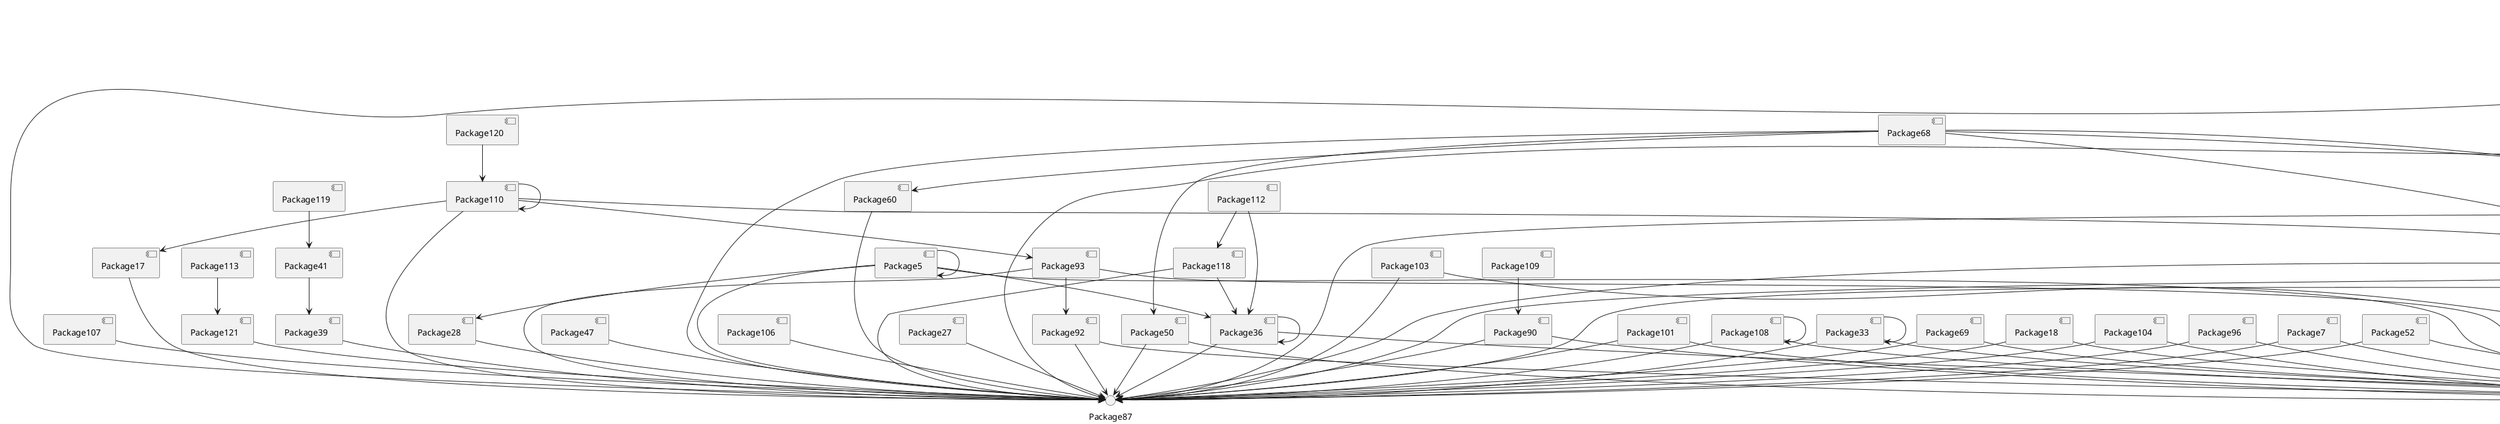 @startuml
component Package36
component Package108
component Package61
component Package33
component Package104
component Package41
component Package67
component Package62
component Package78
component Package101
component Package58
component Package5
component Package75
component Package69
component Package93
component Package118
component Package92
component Package2
component Package79
component Package51
component Package50
component Package121
component Package88
component Package110
component Package84
component Package17
component Package7
component Package63
component Package25
component Package120
component Package82
component Package112
component Package81
component Package113
component Package95
component Package68
component Package96
component Package19
component Package86
component Package90
component Package72
component Package103
component Package47
component Package102
component Package59
component Package71
component Package106
component Package77
component Package27
component Package24
component Package76
component Package109
component Package56
component Package30
component Package52
component Package39
component Package60
component Package65
component Package18
component Package64
component Package54
component Package16
component Package28
component Package119
component Package70
component Package107
component O-Package
Package36 --> Package36
Package36 --> Package87
Package36 --> Package94
Package108 --> Package108
Package108 --> Package94
Package108 --> Package87
Package61 --> Package87
Package61 --> Package94
Package61 --> Package64
Package33 --> Package87
Package33 --> Package94
Package33 --> Package33
Package104 --> Package94
Package104 --> Package87
Package41 --> Package39
Package67 --> Package94
Package67 --> Package56
Package67 --> Package87
Package62 --> Package94
Package62 --> Package87
Package62 --> Package58
Package78 --> Package94
Package78 --> Package2
Package78 --> Package19
Package78 --> Package24
Package78 --> Package70
Package78 --> Package75
Package101 --> Package94
Package101 --> Package87
Package58 --> Package94
Package5 --> Package87
Package5 --> Package94
Package5 --> Package5
Package5 --> Package36
Package5 --> Package28
Package75 --> Package94
Package75 --> Package72
Package69 --> Package94
Package69 --> Package87
Package93 --> Package94
Package93 --> Package87
Package93 --> Package92
Package118 --> Package87
Package118 --> Package36
Package92 --> Package94
Package92 --> Package87
Package2 --> Package94
Package79 --> Package94
Package51 --> Package51
Package51 --> Package87
Package51 --> Package94
Package51 --> Package62
Package50 --> Package87
Package50 --> Package94
Package121 --> Package87
Package88 --> Package94
Package110 --> Package87
Package110 --> Package110
Package110 --> Package94
Package110 --> Package93
Package110 --> Package17
Package84 --> Package94
Package84 --> Package87
Package84 --> Package84
Package84 --> Package79
Package17 --> Package87
Package7 --> Package94
Package7 --> Package87
Package63 --> Package94
Package25 --> Package94
Package120 --> Package110
Package82 --> Package94
Package82 --> Package81
Package112 --> Package36
Package112 --> Package118
Package81 --> Package94
Package113 --> Package121
Package95 --> Package94
Package68 --> Package87
Package68 --> Package94
Package68 --> Package50
Package68 --> Package51
Package68 --> Package60
Package68 --> Package77
Package96 --> Package87
Package96 --> Package94
Package19 --> Package94
Package19 --> Package16
Package86 --> Package94
Package86 --> Package87
Package86 --> Package102
Package90 --> Package94
Package90 --> Package87
Package72 --> Package94
Package103 --> Package87
Package103 --> Package102
Package47 --> Package87
Package102 --> Package94
Package59 --> Package94
Package71 --> Package81
Package106 --> Package87
Package77 --> Package94
Package27 --> Package87
Package24 --> Package94
Package76 --> Package94
Package109 --> Package90
Package56 --> Package56
Package56 --> Package51
Package30 --> Package94
Package52 --> Package94
Package52 --> Package87
Package39 --> Package87
Package60 --> Package87
Package65 --> Package94
Package18 --> Package87
Package18 --> Package94
Package64 --> Package62
Package54 --> Package94
Package54 --> Package56
Package16 --> Package94
Package28 --> Package87
Package119 --> Package41
Package70 --> Package94
Package107 --> Package87
@enduml Package107
Package107 --> Package87
@endumlPackage87
Package105 --> Package94
Package76 --> Package94
Package109 --> Package90
Package85 --> Package79
Package32 --> Package94
Package56 --> Package57
Package30 --> Package94
Package52 --> Package94
Package52 --> Package87
Package39 --> Package87
Package60 --> Package87
Package65 --> Package94
Package18 --> Package87
Package18 --> Package94
Package57 --> Package55
Package64 --> Package62
Package54 --> Package94
Package54 --> Package57
Package16 --> Package94
Package28 --> Package87
Package119 --> Package41
Package70 --> Package94
Package107 --> Package87
Package111 --> Package87
@enduml